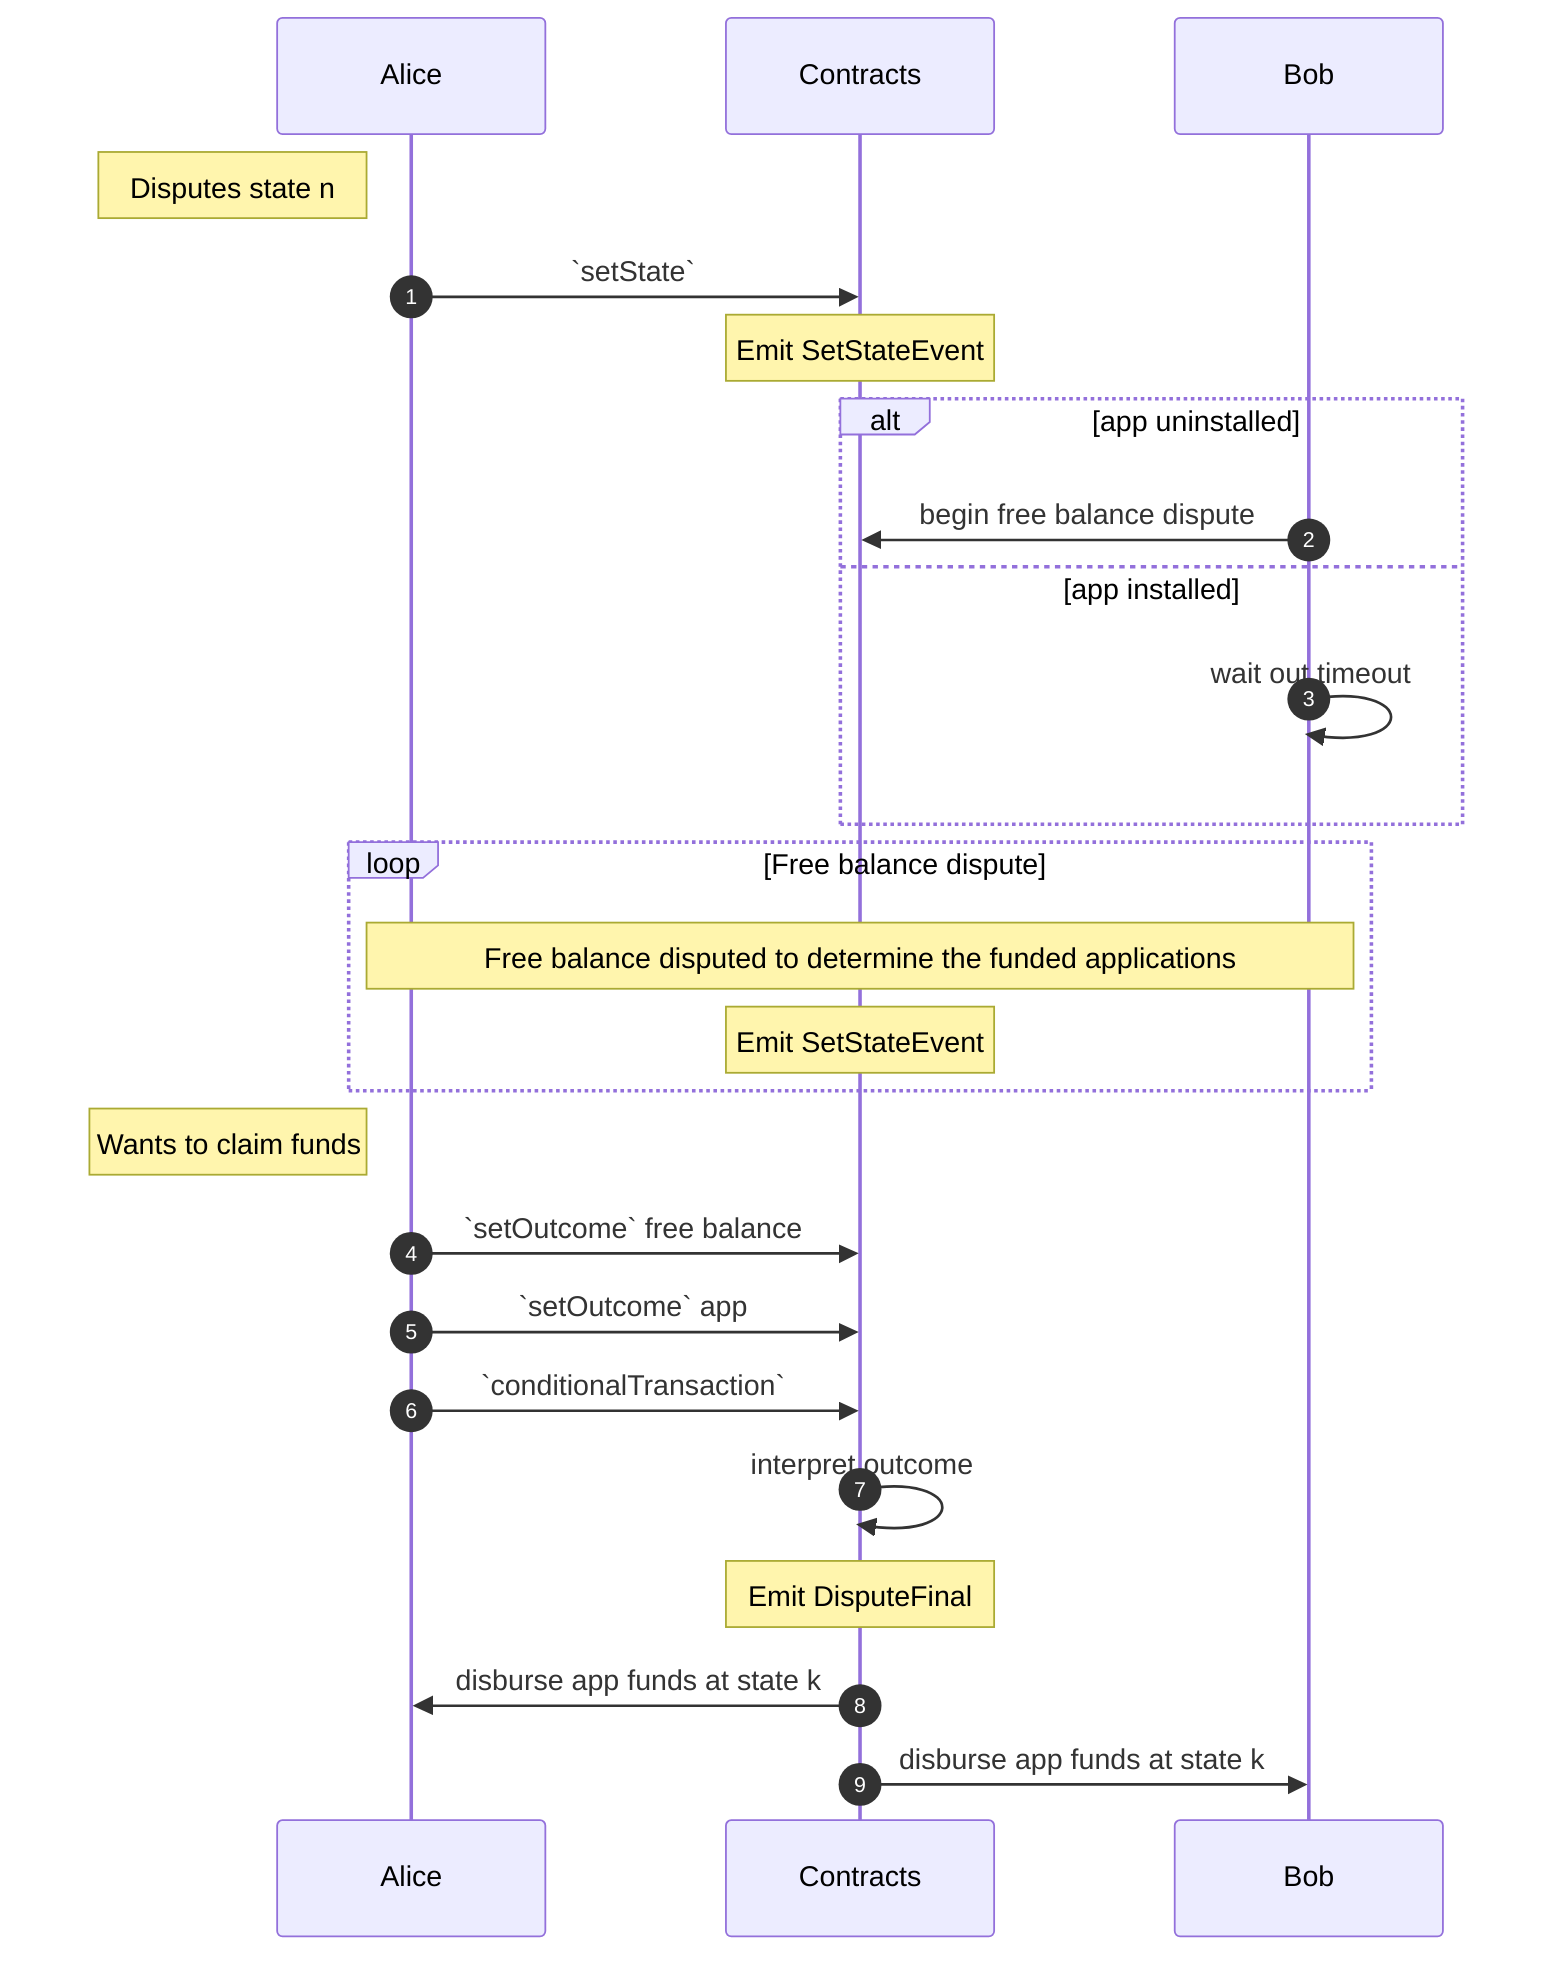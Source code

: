 sequenceDiagram
  participant Alice
  participant Contracts
  participant Bob

  autonumber

  Note left of Alice: Disputes state n

  Alice->>Contracts: `setState`

  Note over Contracts: Emit SetStateEvent
  
  alt app uninstalled
    Bob->>Contracts: begin free balance dispute
  
  else app installed
    Bob->>Bob: wait out timeout

  end

  loop Free balance dispute
    Note over Alice,Bob: Free balance disputed to determine the funded applications

    Note over Contracts: Emit SetStateEvent
  end

  Note left of Alice: Wants to claim funds
  Alice->>Contracts: `setOutcome` free balance
  Alice->>Contracts: `setOutcome` app
  Alice->>Contracts: `conditionalTransaction`
  
  Contracts->>Contracts: interpret outcome
  Note over Contracts: Emit DisputeFinal
  Contracts->>Alice: disburse app funds at state k
  Contracts->>Bob: disburse app funds at state k
